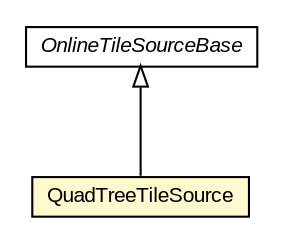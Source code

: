 #!/usr/local/bin/dot
#
# Class diagram 
# Generated by UMLGraph version R5_6-24-gf6e263 (http://www.umlgraph.org/)
#

digraph G {
	edge [fontname="arial",fontsize=10,labelfontname="arial",labelfontsize=10];
	node [fontname="arial",fontsize=10,shape=plaintext];
	nodesep=0.25;
	ranksep=0.5;
	// org.osmdroid.tileprovider.tilesource.OnlineTileSourceBase
	c29161 [label=<<table title="org.osmdroid.tileprovider.tilesource.OnlineTileSourceBase" border="0" cellborder="1" cellspacing="0" cellpadding="2" port="p" href="./OnlineTileSourceBase.html">
		<tr><td><table border="0" cellspacing="0" cellpadding="1">
<tr><td align="center" balign="center"><font face="arial italic"> OnlineTileSourceBase </font></td></tr>
		</table></td></tr>
		</table>>, URL="./OnlineTileSourceBase.html", fontname="arial", fontcolor="black", fontsize=10.0];
	// org.osmdroid.tileprovider.tilesource.QuadTreeTileSource
	c29162 [label=<<table title="org.osmdroid.tileprovider.tilesource.QuadTreeTileSource" border="0" cellborder="1" cellspacing="0" cellpadding="2" port="p" bgcolor="lemonChiffon" href="./QuadTreeTileSource.html">
		<tr><td><table border="0" cellspacing="0" cellpadding="1">
<tr><td align="center" balign="center"> QuadTreeTileSource </td></tr>
		</table></td></tr>
		</table>>, URL="./QuadTreeTileSource.html", fontname="arial", fontcolor="black", fontsize=10.0];
	//org.osmdroid.tileprovider.tilesource.QuadTreeTileSource extends org.osmdroid.tileprovider.tilesource.OnlineTileSourceBase
	c29161:p -> c29162:p [dir=back,arrowtail=empty];
}

